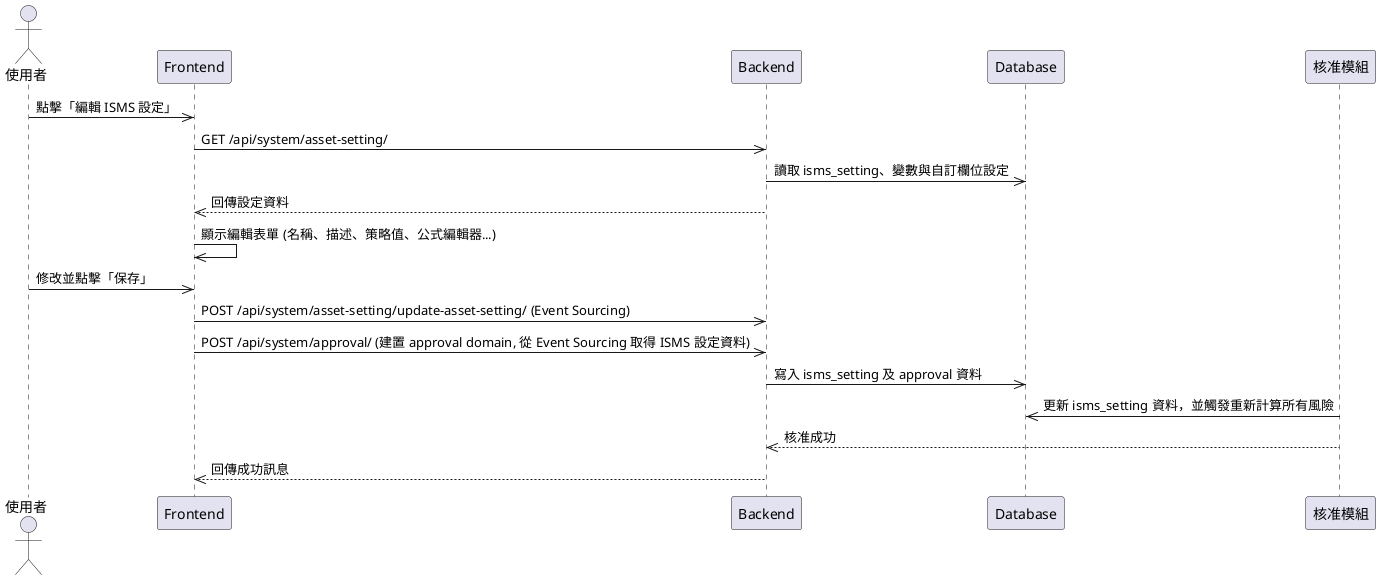 @startuml

actor User as "使用者"
participant Frontend
participant Backend
participant Database
participant Approval as "核准模組"

User ->> Frontend: 點擊「編輯 ISMS 設定」
Frontend ->> Backend: GET /api/system/asset-setting/
Backend ->> Database: 讀取 isms_setting、變數與自訂欄位設定
Backend -->> Frontend: 回傳設定資料
Frontend ->> Frontend: 顯示編輯表單 (名稱、描述、策略值、公式編輯器...)
User ->> Frontend: 修改並點擊「保存」
Frontend ->> Backend: POST /api/system/asset-setting/update-asset-setting/ (Event Sourcing)
Frontend ->> Backend: POST /api/system/approval/ (建置 approval domain, 從 Event Sourcing 取得 ISMS 設定資料)
Backend ->> Database: 寫入 isms_setting 及 approval 資料
Approval ->> Database: 更新 isms_setting 資料，並觸發重新計算所有風險
Approval-->>Backend: 核准成功
Backend -->> Frontend: 回傳成功訊息
@enduml
